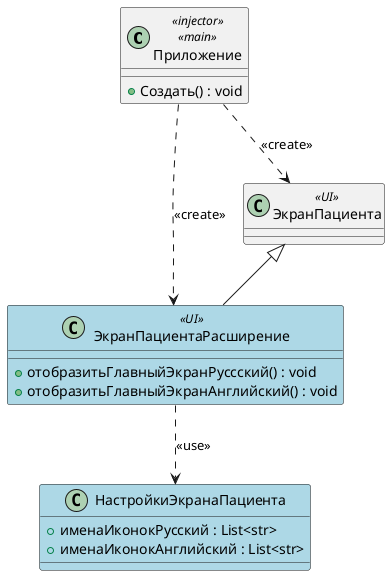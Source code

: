 @startuml
class Приложение <<injector>>, <<main>>
{
+Создать() : void
}

Приложение ..> ЭкранПациентаРасширение : <<create>>
Приложение ..> ЭкранПациента : <<create>>

class ЭкранПациента <<UI>>
{

}
ЭкранПациента <|-- ЭкранПациентаРасширение

class ЭкранПациентаРасширение <<UI>> #lightblue
{
+отобразитьГлавныйЭкранРуссский() : void
+отобразитьГлавныйЭкранАнглийский() : void
}
ЭкранПациентаРасширение ..> НастройкиЭкранaПациента : <<use>>

class НастройкиЭкранaПациента #lightblue
{
+именаИконокРусский : List<str>
+именаИконокАнглийский : List<str>

}
@enduml
